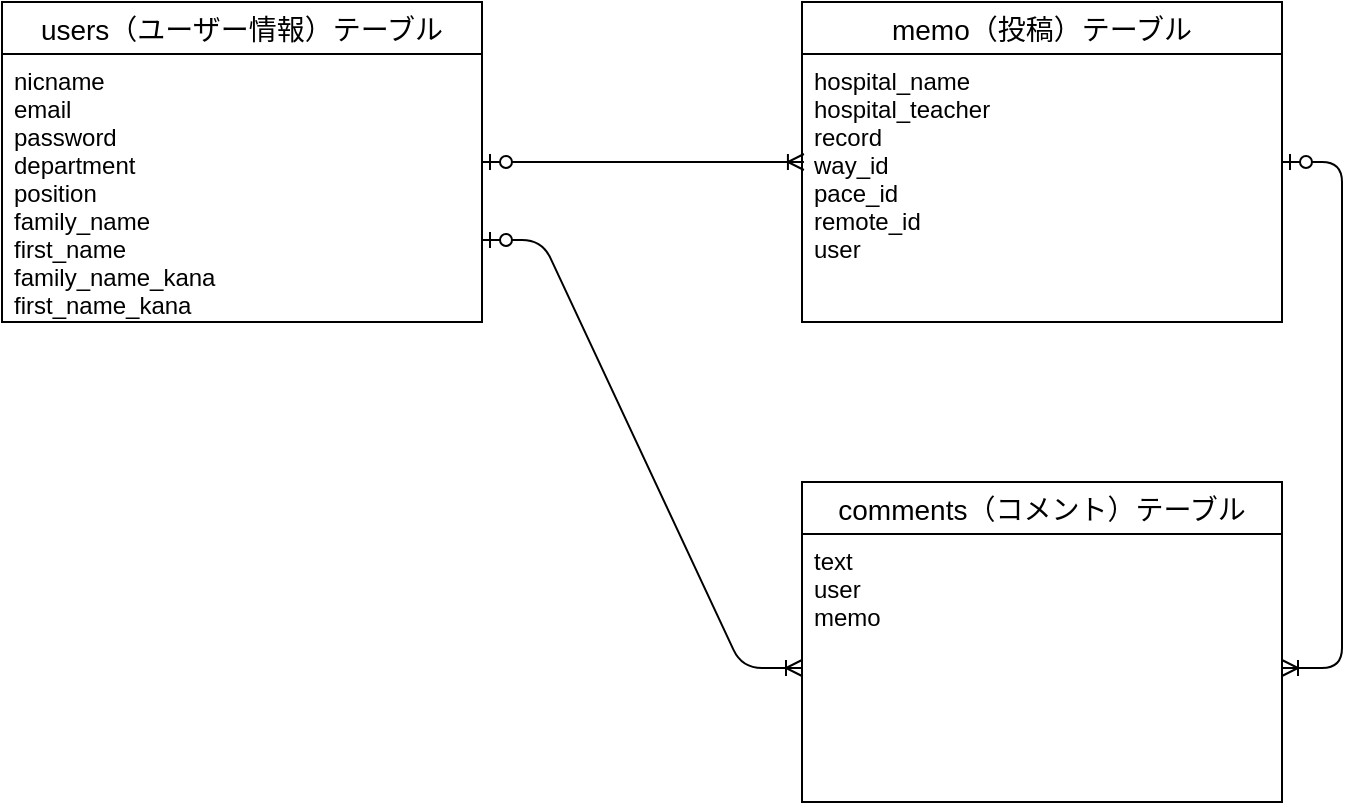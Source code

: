 <mxfile version="14.2.4" type="embed">
    <diagram id="gSaV0XRkOLNPE6fjbEOh" name="ページ1">
        <mxGraphModel dx="951" dy="520" grid="1" gridSize="10" guides="1" tooltips="1" connect="1" arrows="1" fold="1" page="1" pageScale="1" pageWidth="827" pageHeight="1169" math="0" shadow="0">
            <root>
                <mxCell id="0"/>
                <mxCell id="1" parent="0"/>
                <mxCell id="18" value="users（ユーザー情報）テーブル" style="swimlane;fontStyle=0;childLayout=stackLayout;horizontal=1;startSize=26;horizontalStack=0;resizeParent=1;resizeParentMax=0;resizeLast=0;collapsible=1;marginBottom=0;align=center;fontSize=14;" parent="1" vertex="1">
                    <mxGeometry x="40" y="40" width="240" height="160" as="geometry"/>
                </mxCell>
                <mxCell id="125" style="edgeStyle=orthogonalEdgeStyle;rounded=0;orthogonalLoop=1;jettySize=auto;html=1;exitX=1;exitY=0.5;exitDx=0;exitDy=0;" parent="18" source="19" target="19" edge="1">
                    <mxGeometry relative="1" as="geometry"/>
                </mxCell>
                <mxCell id="19" value="nicname&#10;email&#10;password&#10;department&#10;position&#10;family_name&#10;first_name&#10;family_name_kana&#10;first_name_kana&#10;&#10;&#10;" style="text;strokeColor=none;fillColor=none;spacingLeft=4;spacingRight=4;overflow=hidden;rotatable=0;points=[[0,0.5],[1,0.5]];portConstraint=eastwest;fontSize=12;" parent="18" vertex="1">
                    <mxGeometry y="26" width="240" height="134" as="geometry"/>
                </mxCell>
                <mxCell id="39" value="memo（投稿）テーブル" style="swimlane;fontStyle=0;childLayout=stackLayout;horizontal=1;startSize=26;horizontalStack=0;resizeParent=1;resizeParentMax=0;resizeLast=0;collapsible=1;marginBottom=0;align=center;fontSize=14;" parent="1" vertex="1">
                    <mxGeometry x="440" y="40" width="240" height="160" as="geometry"/>
                </mxCell>
                <mxCell id="40" value="hospital_name&#10;hospital_teacher&#10;record&#10;way_id&#10;pace_id&#10;remote_id&#10;user&#10;" style="text;strokeColor=none;fillColor=none;spacingLeft=4;spacingRight=4;overflow=hidden;rotatable=0;points=[[0,0.5],[1,0.5]];portConstraint=eastwest;fontSize=12;" parent="39" vertex="1">
                    <mxGeometry y="26" width="240" height="134" as="geometry"/>
                </mxCell>
                <mxCell id="46" value="comments（コメント）テーブル" style="swimlane;fontStyle=0;childLayout=stackLayout;horizontal=1;startSize=26;horizontalStack=0;resizeParent=1;resizeParentMax=0;resizeLast=0;collapsible=1;marginBottom=0;align=center;fontSize=14;" parent="1" vertex="1">
                    <mxGeometry x="440" y="280" width="240" height="160" as="geometry"/>
                </mxCell>
                <mxCell id="124" style="edgeStyle=orthogonalEdgeStyle;rounded=0;orthogonalLoop=1;jettySize=auto;html=1;exitX=1;exitY=0.5;exitDx=0;exitDy=0;" parent="46" source="58" target="58" edge="1">
                    <mxGeometry relative="1" as="geometry"/>
                </mxCell>
                <mxCell id="58" value="text&#10;user&#10;memo&#10;" style="text;strokeColor=none;fillColor=none;spacingLeft=4;spacingRight=4;overflow=hidden;rotatable=0;points=[[0,0.5],[1,0.5]];portConstraint=eastwest;fontSize=12;" parent="46" vertex="1">
                    <mxGeometry y="26" width="240" height="134" as="geometry"/>
                </mxCell>
                <mxCell id="73" value="" style="line;strokeWidth=1;rotatable=0;dashed=0;labelPosition=right;align=left;verticalAlign=middle;spacingTop=0;spacingLeft=6;points=[];portConstraint=eastwest;" parent="1" vertex="1">
                    <mxGeometry x="420" y="330" width="60" as="geometry"/>
                </mxCell>
                <mxCell id="137" value="" style="edgeStyle=entityRelationEdgeStyle;fontSize=12;html=1;endArrow=ERoneToMany;startArrow=ERzeroToOne;entryX=0.004;entryY=0.403;entryDx=0;entryDy=0;entryPerimeter=0;" edge="1" parent="1" target="40">
                    <mxGeometry width="100" height="100" relative="1" as="geometry">
                        <mxPoint x="280" y="120" as="sourcePoint"/>
                        <mxPoint x="490" y="220" as="targetPoint"/>
                    </mxGeometry>
                </mxCell>
                <mxCell id="139" value="" style="edgeStyle=entityRelationEdgeStyle;fontSize=12;html=1;endArrow=ERoneToMany;startArrow=ERzeroToOne;exitX=1;exitY=0.403;exitDx=0;exitDy=0;exitPerimeter=0;" edge="1" parent="1" source="40" target="58">
                    <mxGeometry width="100" height="100" relative="1" as="geometry">
                        <mxPoint x="720" y="320" as="sourcePoint"/>
                        <mxPoint x="690" y="373" as="targetPoint"/>
                    </mxGeometry>
                </mxCell>
                <mxCell id="140" value="" style="edgeStyle=entityRelationEdgeStyle;fontSize=12;html=1;endArrow=ERoneToMany;startArrow=ERzeroToOne;exitX=1;exitY=0.694;exitDx=0;exitDy=0;exitPerimeter=0;entryX=0;entryY=0.5;entryDx=0;entryDy=0;" edge="1" parent="1" source="19" target="58">
                    <mxGeometry width="100" height="100" relative="1" as="geometry">
                        <mxPoint x="390" y="320" as="sourcePoint"/>
                        <mxPoint x="490" y="220" as="targetPoint"/>
                    </mxGeometry>
                </mxCell>
            </root>
        </mxGraphModel>
    </diagram>
</mxfile>